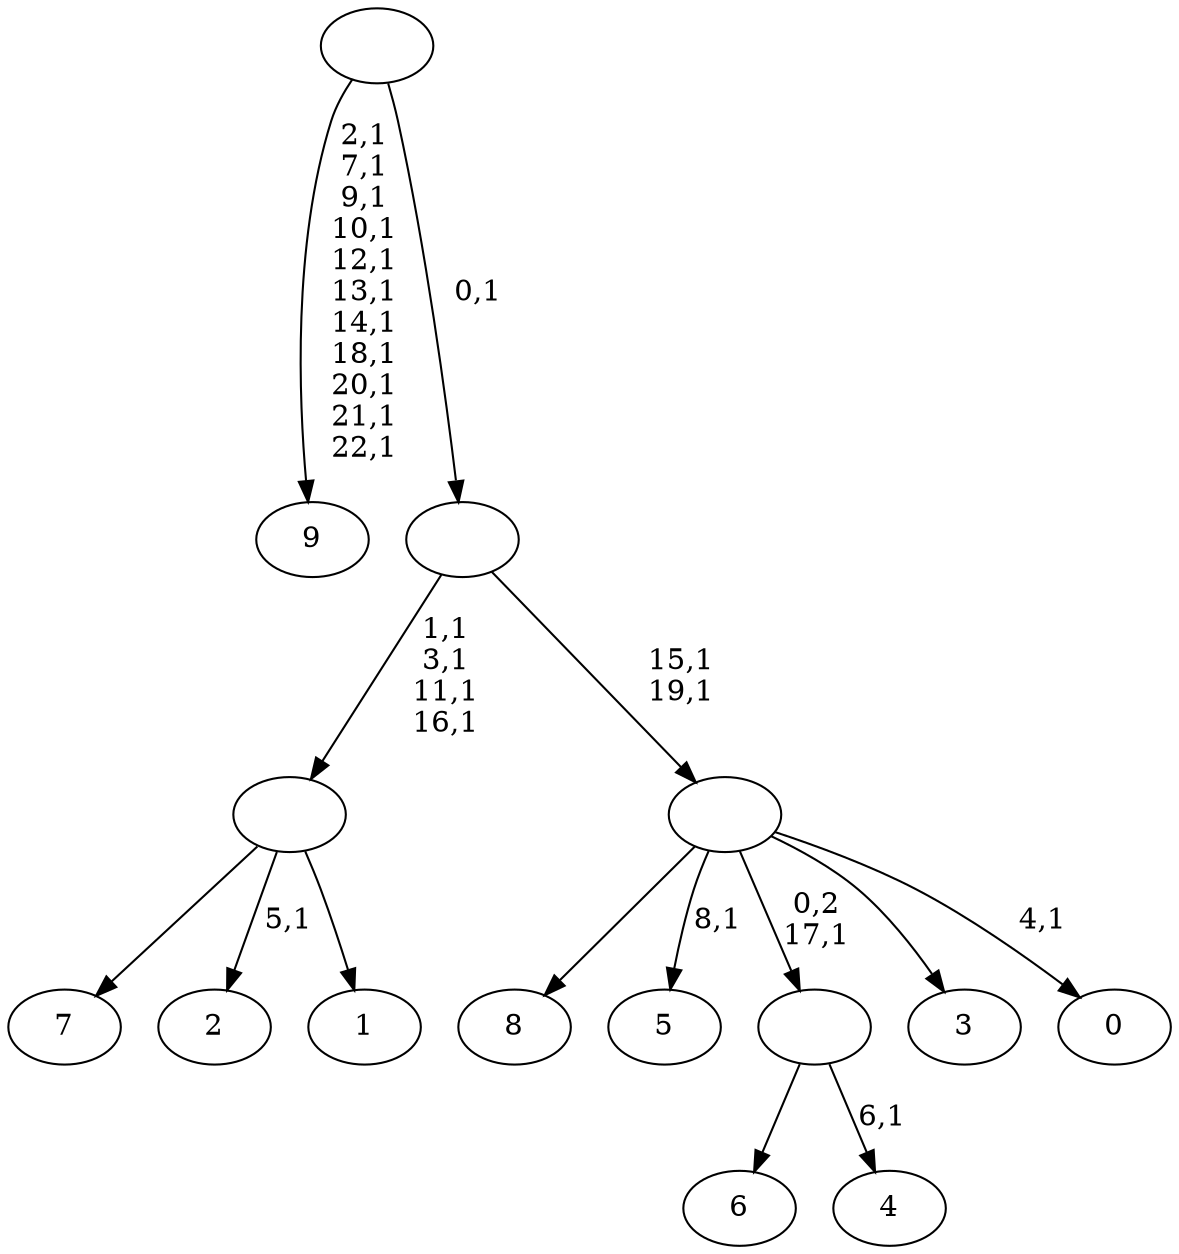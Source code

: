 digraph T {
	33 [label="9"]
	21 [label="8"]
	20 [label="7"]
	19 [label="6"]
	18 [label="5"]
	16 [label="4"]
	14 [label=""]
	13 [label="3"]
	12 [label="2"]
	10 [label="1"]
	9 [label=""]
	5 [label="0"]
	3 [label=""]
	1 [label=""]
	0 [label=""]
	14 -> 16 [label="6,1"]
	14 -> 19 [label=""]
	9 -> 12 [label="5,1"]
	9 -> 20 [label=""]
	9 -> 10 [label=""]
	3 -> 5 [label="4,1"]
	3 -> 18 [label="8,1"]
	3 -> 21 [label=""]
	3 -> 14 [label="0,2\n17,1"]
	3 -> 13 [label=""]
	1 -> 3 [label="15,1\n19,1"]
	1 -> 9 [label="1,1\n3,1\n11,1\n16,1"]
	0 -> 33 [label="2,1\n7,1\n9,1\n10,1\n12,1\n13,1\n14,1\n18,1\n20,1\n21,1\n22,1"]
	0 -> 1 [label="0,1"]
}
